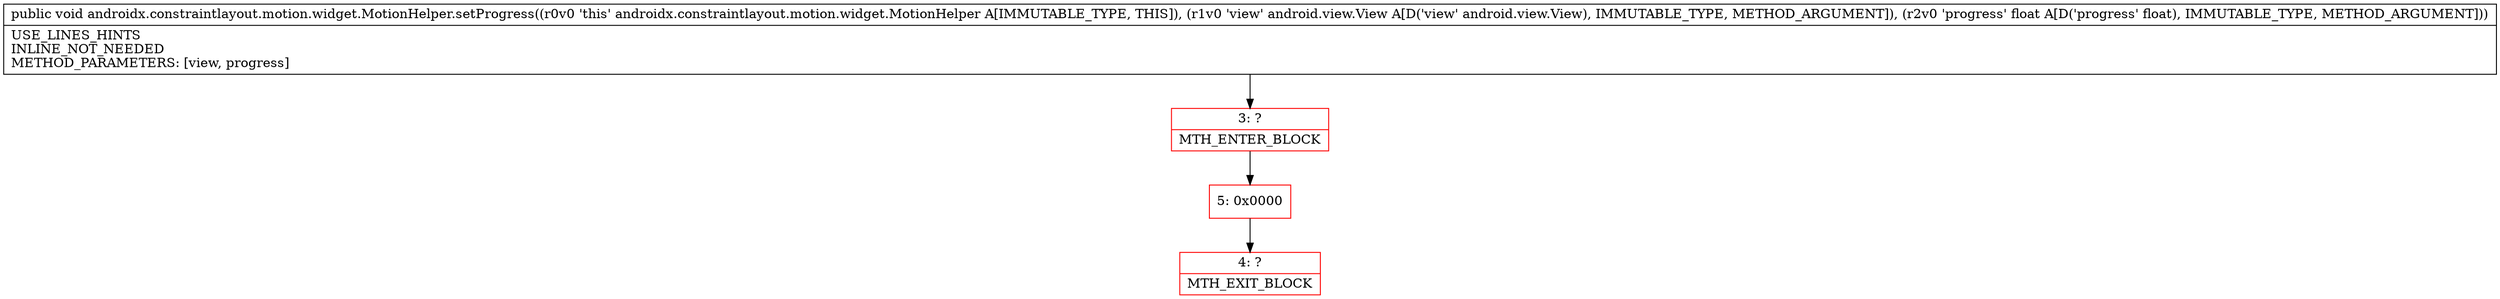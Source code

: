 digraph "CFG forandroidx.constraintlayout.motion.widget.MotionHelper.setProgress(Landroid\/view\/View;F)V" {
subgraph cluster_Region_1656850360 {
label = "R(0)";
node [shape=record,color=blue];
}
Node_3 [shape=record,color=red,label="{3\:\ ?|MTH_ENTER_BLOCK\l}"];
Node_5 [shape=record,color=red,label="{5\:\ 0x0000}"];
Node_4 [shape=record,color=red,label="{4\:\ ?|MTH_EXIT_BLOCK\l}"];
MethodNode[shape=record,label="{public void androidx.constraintlayout.motion.widget.MotionHelper.setProgress((r0v0 'this' androidx.constraintlayout.motion.widget.MotionHelper A[IMMUTABLE_TYPE, THIS]), (r1v0 'view' android.view.View A[D('view' android.view.View), IMMUTABLE_TYPE, METHOD_ARGUMENT]), (r2v0 'progress' float A[D('progress' float), IMMUTABLE_TYPE, METHOD_ARGUMENT]))  | USE_LINES_HINTS\lINLINE_NOT_NEEDED\lMETHOD_PARAMETERS: [view, progress]\l}"];
MethodNode -> Node_3;Node_3 -> Node_5;
Node_5 -> Node_4;
}

